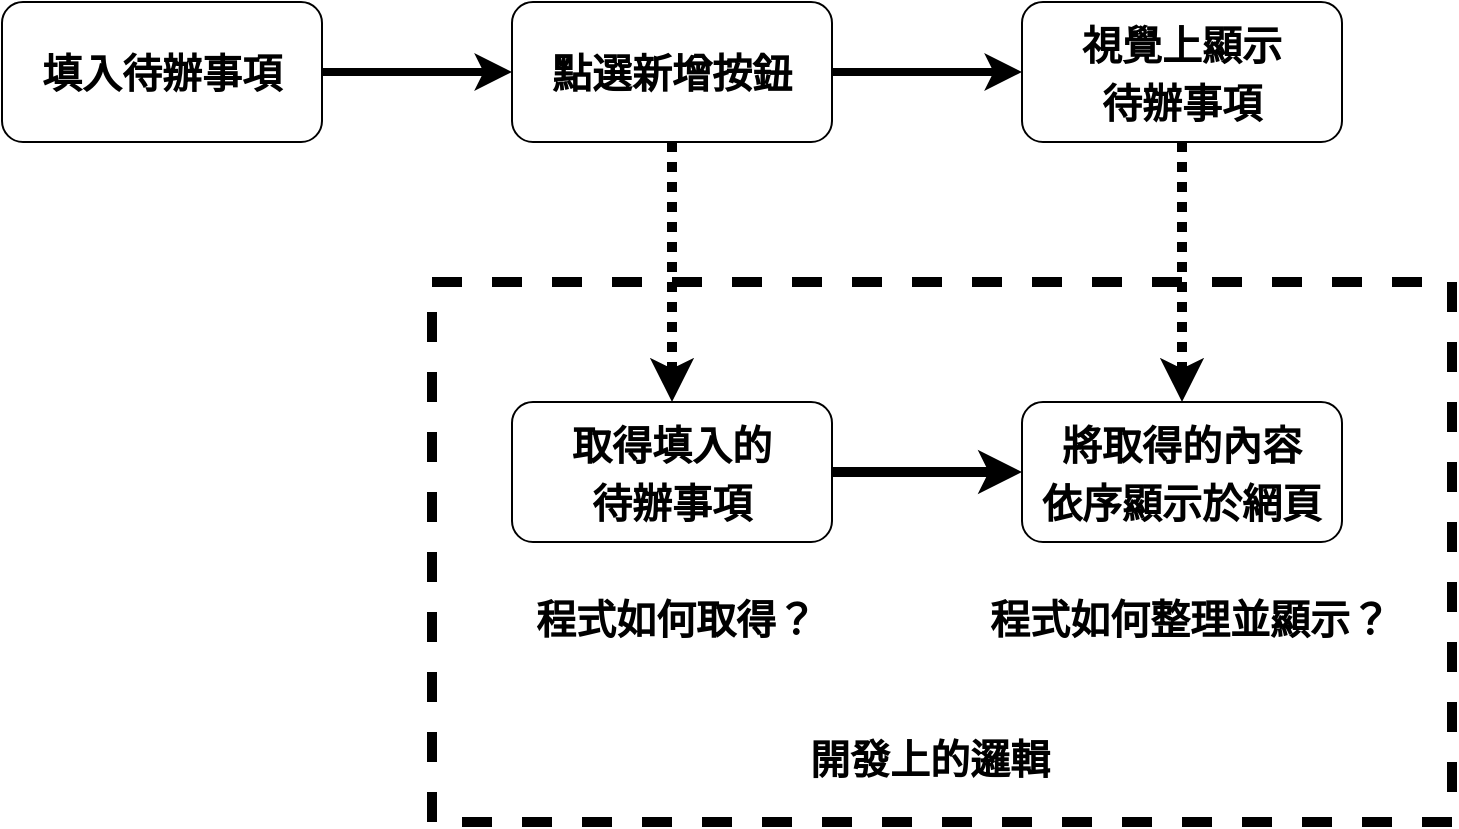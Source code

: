 <mxfile version="13.1.3">
    <diagram id="6hGFLwfOUW9BJ-s0fimq" name="Page-1">
        <mxGraphModel dx="794" dy="700" grid="1" gridSize="10" guides="1" tooltips="1" connect="1" arrows="1" fold="1" page="1" pageScale="1" pageWidth="800" pageHeight="500" math="0" shadow="0">
            <root>
                <mxCell id="0"/>
                <mxCell id="1" parent="0"/>
                <mxCell id="44" value="" style="rounded=0;whiteSpace=wrap;html=1;fillColor=none;strokeWidth=5;dashed=1;" vertex="1" parent="1">
                    <mxGeometry x="253" y="210" width="510" height="270" as="geometry"/>
                </mxCell>
                <mxCell id="15" style="edgeStyle=orthogonalEdgeStyle;rounded=0;orthogonalLoop=1;jettySize=auto;html=1;exitX=1;exitY=0.5;exitDx=0;exitDy=0;strokeWidth=4;" parent="1" source="3" target="6" edge="1">
                    <mxGeometry relative="1" as="geometry"/>
                </mxCell>
                <mxCell id="39" style="edgeStyle=orthogonalEdgeStyle;rounded=0;orthogonalLoop=1;jettySize=auto;html=1;exitX=0.5;exitY=1;exitDx=0;exitDy=0;entryX=0.5;entryY=0;entryDx=0;entryDy=0;dashed=1;dashPattern=1 1;strokeWidth=5;" edge="1" parent="1" source="3" target="38">
                    <mxGeometry relative="1" as="geometry"/>
                </mxCell>
                <mxCell id="3" value="&lt;span style=&quot;font-size: 20px&quot;&gt;點選新增按鈕&lt;br&gt;&lt;/span&gt;" style="rounded=1;whiteSpace=wrap;html=1;fontFamily=微軟正黑體;fontSize=24;fontStyle=1;" parent="1" vertex="1">
                    <mxGeometry x="293" y="70" width="160" height="70" as="geometry"/>
                </mxCell>
                <mxCell id="37" style="edgeStyle=orthogonalEdgeStyle;rounded=0;orthogonalLoop=1;jettySize=auto;html=1;exitX=1;exitY=0.5;exitDx=0;exitDy=0;entryX=0;entryY=0.5;entryDx=0;entryDy=0;strokeWidth=4;" parent="1" source="4" target="3" edge="1">
                    <mxGeometry relative="1" as="geometry"/>
                </mxCell>
                <mxCell id="4" value="&lt;span style=&quot;font-size: 20px&quot;&gt;填入待辦事項&lt;/span&gt;" style="rounded=1;whiteSpace=wrap;html=1;fontFamily=微軟正黑體;fontSize=24;fontStyle=1;" parent="1" vertex="1">
                    <mxGeometry x="38" y="70" width="160" height="70" as="geometry"/>
                </mxCell>
                <mxCell id="42" style="edgeStyle=orthogonalEdgeStyle;rounded=0;orthogonalLoop=1;jettySize=auto;html=1;exitX=0.5;exitY=1;exitDx=0;exitDy=0;entryX=0.5;entryY=0;entryDx=0;entryDy=0;dashed=1;dashPattern=1 1;strokeWidth=5;" edge="1" parent="1" source="6" target="41">
                    <mxGeometry relative="1" as="geometry"/>
                </mxCell>
                <mxCell id="6" value="&lt;span style=&quot;font-size: 20px&quot;&gt;視覺上顯示&lt;br&gt;待辦事項&lt;br&gt;&lt;/span&gt;" style="rounded=1;whiteSpace=wrap;html=1;fontFamily=微軟正黑體;fontSize=24;fontStyle=1;" parent="1" vertex="1">
                    <mxGeometry x="548" y="70" width="160" height="70" as="geometry"/>
                </mxCell>
                <mxCell id="43" style="edgeStyle=orthogonalEdgeStyle;rounded=0;orthogonalLoop=1;jettySize=auto;html=1;exitX=1;exitY=0.5;exitDx=0;exitDy=0;entryX=0;entryY=0.5;entryDx=0;entryDy=0;strokeWidth=5;" edge="1" parent="1" source="38" target="41">
                    <mxGeometry relative="1" as="geometry"/>
                </mxCell>
                <mxCell id="38" value="&lt;span style=&quot;font-size: 20px&quot;&gt;取得填入的&lt;br&gt;待辦事項&lt;br&gt;&lt;/span&gt;" style="rounded=1;whiteSpace=wrap;html=1;fontFamily=微軟正黑體;fontSize=24;fontStyle=1;" vertex="1" parent="1">
                    <mxGeometry x="293" y="270" width="160" height="70" as="geometry"/>
                </mxCell>
                <mxCell id="41" value="&lt;span style=&quot;font-size: 20px&quot;&gt;將取得的內容&lt;br&gt;依序顯示於網頁&lt;br&gt;&lt;/span&gt;" style="rounded=1;whiteSpace=wrap;html=1;fontFamily=微軟正黑體;fontSize=24;fontStyle=1;" vertex="1" parent="1">
                    <mxGeometry x="548" y="270" width="160" height="70" as="geometry"/>
                </mxCell>
                <mxCell id="45" value="&lt;span style=&quot;font-size: 20px&quot;&gt;&lt;b&gt;開發上的邏輯&lt;/b&gt;&lt;/span&gt;" style="text;whiteSpace=wrap;html=1;" vertex="1" parent="1">
                    <mxGeometry x="440" y="430" width="150" height="30" as="geometry"/>
                </mxCell>
                <mxCell id="47" value="&lt;span style=&quot;font-size: 20px&quot;&gt;&lt;b&gt;程式如何取得？&lt;/b&gt;&lt;/span&gt;" style="text;whiteSpace=wrap;html=1;" vertex="1" parent="1">
                    <mxGeometry x="303" y="360" width="150" height="30" as="geometry"/>
                </mxCell>
                <mxCell id="48" value="&lt;span style=&quot;font-size: 20px&quot;&gt;&lt;b&gt;程式如何整理並顯示？&lt;/b&gt;&lt;/span&gt;" style="text;whiteSpace=wrap;html=1;" vertex="1" parent="1">
                    <mxGeometry x="530" y="360" width="210" height="30" as="geometry"/>
                </mxCell>
            </root>
        </mxGraphModel>
    </diagram>
</mxfile>